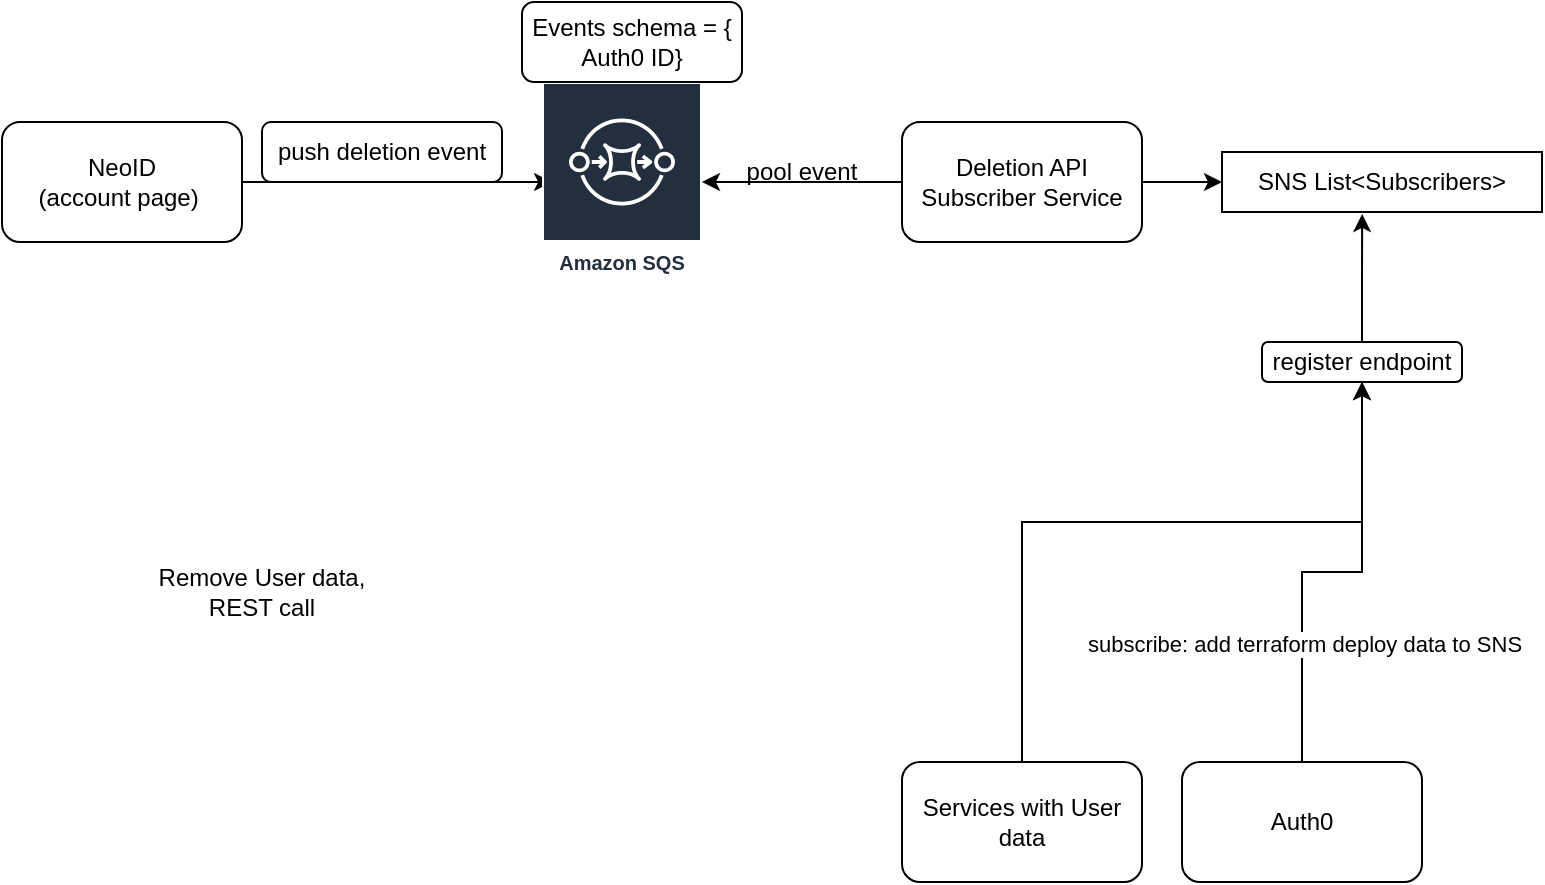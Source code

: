 <mxfile version="21.0.10" type="github" pages="2">
  <diagram name="Page-1" id="IYa1ezcnPaEsrCZXAcXM">
    <mxGraphModel dx="1434" dy="684" grid="1" gridSize="10" guides="1" tooltips="1" connect="1" arrows="1" fold="1" page="1" pageScale="1" pageWidth="850" pageHeight="1100" math="0" shadow="0">
      <root>
        <mxCell id="0" />
        <mxCell id="1" parent="0" />
        <mxCell id="Nz1Wtg8aLeYKFSIZzmMj-4" style="edgeStyle=orthogonalEdgeStyle;rounded=0;orthogonalLoop=1;jettySize=auto;html=1;entryX=0.063;entryY=0.5;entryDx=0;entryDy=0;entryPerimeter=0;" parent="1" source="Nz1Wtg8aLeYKFSIZzmMj-1" target="Nz1Wtg8aLeYKFSIZzmMj-5" edge="1">
          <mxGeometry relative="1" as="geometry">
            <mxPoint x="390" y="99" as="targetPoint" />
          </mxGeometry>
        </mxCell>
        <mxCell id="Nz1Wtg8aLeYKFSIZzmMj-1" value="NeoID&lt;br&gt;(account page)&amp;nbsp;" style="rounded=1;whiteSpace=wrap;html=1;" parent="1" vertex="1">
          <mxGeometry x="60" y="70" width="120" height="60" as="geometry" />
        </mxCell>
        <mxCell id="Nz1Wtg8aLeYKFSIZzmMj-5" value="Amazon SQS" style="sketch=0;outlineConnect=0;fontColor=#232F3E;gradientColor=none;strokeColor=#ffffff;fillColor=#232F3E;dashed=0;verticalLabelPosition=middle;verticalAlign=bottom;align=center;html=1;whiteSpace=wrap;fontSize=10;fontStyle=1;spacing=3;shape=mxgraph.aws4.productIcon;prIcon=mxgraph.aws4.sqs;" parent="1" vertex="1">
          <mxGeometry x="330" y="50" width="80" height="100" as="geometry" />
        </mxCell>
        <mxCell id="8z7cibn4N4m2d4Feg2Af-23" style="edgeStyle=orthogonalEdgeStyle;rounded=0;orthogonalLoop=1;jettySize=auto;html=1;entryX=0.5;entryY=1;entryDx=0;entryDy=0;" edge="1" parent="1" source="Nz1Wtg8aLeYKFSIZzmMj-6" target="8z7cibn4N4m2d4Feg2Af-14">
          <mxGeometry relative="1" as="geometry" />
        </mxCell>
        <mxCell id="8z7cibn4N4m2d4Feg2Af-24" value="subscribe: add terraform deploy data to SNS" style="edgeLabel;html=1;align=center;verticalAlign=middle;resizable=0;points=[];" vertex="1" connectable="0" parent="8z7cibn4N4m2d4Feg2Af-23">
          <mxGeometry x="-0.459" y="-1" relative="1" as="geometry">
            <mxPoint as="offset" />
          </mxGeometry>
        </mxCell>
        <mxCell id="Nz1Wtg8aLeYKFSIZzmMj-6" value="Auth0" style="rounded=1;whiteSpace=wrap;html=1;" parent="1" vertex="1">
          <mxGeometry x="650" y="390" width="120" height="60" as="geometry" />
        </mxCell>
        <mxCell id="8z7cibn4N4m2d4Feg2Af-25" style="edgeStyle=orthogonalEdgeStyle;rounded=0;orthogonalLoop=1;jettySize=auto;html=1;entryX=0.5;entryY=1;entryDx=0;entryDy=0;" edge="1" parent="1" source="Nz1Wtg8aLeYKFSIZzmMj-7" target="8z7cibn4N4m2d4Feg2Af-14">
          <mxGeometry relative="1" as="geometry">
            <Array as="points">
              <mxPoint x="570" y="270" />
              <mxPoint x="740" y="270" />
            </Array>
          </mxGeometry>
        </mxCell>
        <mxCell id="Nz1Wtg8aLeYKFSIZzmMj-7" value="Services with User data" style="rounded=1;whiteSpace=wrap;html=1;" parent="1" vertex="1">
          <mxGeometry x="510" y="390" width="120" height="60" as="geometry" />
        </mxCell>
        <mxCell id="Nz1Wtg8aLeYKFSIZzmMj-10" value="Remove User data, &lt;br&gt;REST call" style="text;strokeColor=none;align=center;fillColor=none;html=1;verticalAlign=middle;whiteSpace=wrap;rounded=0;" parent="1" vertex="1">
          <mxGeometry x="110" y="290" width="160" height="30" as="geometry" />
        </mxCell>
        <mxCell id="8z7cibn4N4m2d4Feg2Af-2" style="edgeStyle=orthogonalEdgeStyle;rounded=0;orthogonalLoop=1;jettySize=auto;html=1;" edge="1" parent="1" source="8z7cibn4N4m2d4Feg2Af-1" target="Nz1Wtg8aLeYKFSIZzmMj-5">
          <mxGeometry relative="1" as="geometry" />
        </mxCell>
        <mxCell id="8z7cibn4N4m2d4Feg2Af-7" style="edgeStyle=orthogonalEdgeStyle;rounded=0;orthogonalLoop=1;jettySize=auto;html=1;entryX=0;entryY=0.5;entryDx=0;entryDy=0;" edge="1" parent="1" source="8z7cibn4N4m2d4Feg2Af-1" target="8z7cibn4N4m2d4Feg2Af-6">
          <mxGeometry relative="1" as="geometry" />
        </mxCell>
        <mxCell id="8z7cibn4N4m2d4Feg2Af-1" value="Deletion API Subscriber Service" style="rounded=1;whiteSpace=wrap;html=1;" vertex="1" parent="1">
          <mxGeometry x="510" y="70" width="120" height="60" as="geometry" />
        </mxCell>
        <mxCell id="8z7cibn4N4m2d4Feg2Af-5" value="pool event" style="text;strokeColor=none;align=center;fillColor=none;html=1;verticalAlign=middle;whiteSpace=wrap;rounded=0;" vertex="1" parent="1">
          <mxGeometry x="430" y="80" width="60" height="30" as="geometry" />
        </mxCell>
        <mxCell id="8z7cibn4N4m2d4Feg2Af-6" value="SNS List&amp;lt;Subscribers&amp;gt;" style="whiteSpace=wrap;html=1;" vertex="1" parent="1">
          <mxGeometry x="670" y="85" width="160" height="30" as="geometry" />
        </mxCell>
        <mxCell id="8z7cibn4N4m2d4Feg2Af-10" value="Events schema = {&lt;br&gt;Auth0 ID}" style="rounded=1;whiteSpace=wrap;html=1;" vertex="1" parent="1">
          <mxGeometry x="320" y="10" width="110" height="40" as="geometry" />
        </mxCell>
        <mxCell id="8z7cibn4N4m2d4Feg2Af-11" value="push deletion event" style="rounded=1;whiteSpace=wrap;html=1;" vertex="1" parent="1">
          <mxGeometry x="190" y="70" width="120" height="30" as="geometry" />
        </mxCell>
        <mxCell id="8z7cibn4N4m2d4Feg2Af-19" style="edgeStyle=orthogonalEdgeStyle;rounded=0;orthogonalLoop=1;jettySize=auto;html=1;entryX=0.438;entryY=1.033;entryDx=0;entryDy=0;entryPerimeter=0;" edge="1" parent="1" source="8z7cibn4N4m2d4Feg2Af-14" target="8z7cibn4N4m2d4Feg2Af-6">
          <mxGeometry relative="1" as="geometry" />
        </mxCell>
        <mxCell id="8z7cibn4N4m2d4Feg2Af-14" value="register endpoint" style="rounded=1;whiteSpace=wrap;html=1;" vertex="1" parent="1">
          <mxGeometry x="690" y="180" width="100" height="20" as="geometry" />
        </mxCell>
      </root>
    </mxGraphModel>
  </diagram>
  <diagram id="_gFwIaEKsGDbav-vVGQ9" name="Page-2">
    <mxGraphModel dx="1434" dy="627" grid="1" gridSize="10" guides="1" tooltips="1" connect="1" arrows="1" fold="1" page="1" pageScale="1" pageWidth="850" pageHeight="1100" math="0" shadow="0">
      <root>
        <mxCell id="0" />
        <mxCell id="1" parent="0" />
        <mxCell id="NjZTjwn0VH7vxm0jqkhB-1" value="" style="edgeStyle=none;orthogonalLoop=1;jettySize=auto;html=1;rounded=0;" edge="1" parent="1">
          <mxGeometry width="80" relative="1" as="geometry">
            <mxPoint x="80" y="80" as="sourcePoint" />
            <mxPoint x="80" y="610" as="targetPoint" />
            <Array as="points" />
          </mxGeometry>
        </mxCell>
        <mxCell id="NjZTjwn0VH7vxm0jqkhB-2" value="neoid" style="text;strokeColor=none;align=center;fillColor=none;html=1;verticalAlign=middle;whiteSpace=wrap;rounded=0;" vertex="1" parent="1">
          <mxGeometry x="50" y="40" width="60" height="30" as="geometry" />
        </mxCell>
        <mxCell id="NjZTjwn0VH7vxm0jqkhB-3" value="" style="edgeStyle=none;orthogonalLoop=1;jettySize=auto;html=1;rounded=0;" edge="1" parent="1">
          <mxGeometry width="80" relative="1" as="geometry">
            <mxPoint x="280" y="80" as="sourcePoint" />
            <mxPoint x="280" y="620" as="targetPoint" />
            <Array as="points" />
          </mxGeometry>
        </mxCell>
        <mxCell id="NjZTjwn0VH7vxm0jqkhB-4" value="SQS" style="text;strokeColor=none;align=center;fillColor=none;html=1;verticalAlign=middle;whiteSpace=wrap;rounded=0;" vertex="1" parent="1">
          <mxGeometry x="250" y="50" width="60" height="30" as="geometry" />
        </mxCell>
        <mxCell id="NjZTjwn0VH7vxm0jqkhB-5" value="" style="edgeStyle=none;orthogonalLoop=1;jettySize=auto;html=1;rounded=0;" edge="1" parent="1">
          <mxGeometry width="80" relative="1" as="geometry">
            <mxPoint x="480" y="80" as="sourcePoint" />
            <mxPoint x="480" y="620" as="targetPoint" />
            <Array as="points" />
          </mxGeometry>
        </mxCell>
        <mxCell id="NjZTjwn0VH7vxm0jqkhB-7" value="" style="edgeStyle=none;orthogonalLoop=1;jettySize=auto;html=1;rounded=0;" edge="1" parent="1">
          <mxGeometry width="80" relative="1" as="geometry">
            <mxPoint x="640" y="80" as="sourcePoint" />
            <mxPoint x="640" y="620" as="targetPoint" />
            <Array as="points" />
          </mxGeometry>
        </mxCell>
        <mxCell id="NjZTjwn0VH7vxm0jqkhB-8" value="SNS" style="text;strokeColor=none;align=center;fillColor=none;html=1;verticalAlign=middle;whiteSpace=wrap;rounded=0;" vertex="1" parent="1">
          <mxGeometry x="610" y="50" width="60" height="30" as="geometry" />
        </mxCell>
        <mxCell id="NjZTjwn0VH7vxm0jqkhB-9" value="" style="edgeStyle=none;orthogonalLoop=1;jettySize=auto;html=1;rounded=0;" edge="1" parent="1" source="NjZTjwn0VH7vxm0jqkhB-26">
          <mxGeometry width="80" relative="1" as="geometry">
            <mxPoint x="790" y="80" as="sourcePoint" />
            <mxPoint x="790" y="620" as="targetPoint" />
            <Array as="points" />
          </mxGeometry>
        </mxCell>
        <mxCell id="NjZTjwn0VH7vxm0jqkhB-11" value="" style="edgeStyle=none;orthogonalLoop=1;jettySize=auto;html=1;rounded=0;" edge="1" parent="1">
          <mxGeometry width="80" relative="1" as="geometry">
            <mxPoint x="80" y="90" as="sourcePoint" />
            <mxPoint x="280" y="90" as="targetPoint" />
            <Array as="points" />
          </mxGeometry>
        </mxCell>
        <mxCell id="NjZTjwn0VH7vxm0jqkhB-12" value="remove event {User Autho ID}" style="text;strokeColor=none;align=center;fillColor=none;html=1;verticalAlign=middle;whiteSpace=wrap;rounded=0;" vertex="1" parent="1">
          <mxGeometry x="120" y="60" width="120" height="30" as="geometry" />
        </mxCell>
        <mxCell id="NjZTjwn0VH7vxm0jqkhB-13" value="API" style="text;strokeColor=none;align=center;fillColor=none;html=1;verticalAlign=middle;whiteSpace=wrap;rounded=0;" vertex="1" parent="1">
          <mxGeometry x="450" y="50" width="60" height="30" as="geometry" />
        </mxCell>
        <mxCell id="NjZTjwn0VH7vxm0jqkhB-14" value="" style="edgeStyle=none;orthogonalLoop=1;jettySize=auto;html=1;rounded=0;" edge="1" parent="1">
          <mxGeometry width="80" relative="1" as="geometry">
            <mxPoint x="480" y="100" as="sourcePoint" />
            <mxPoint x="280" y="100" as="targetPoint" />
            <Array as="points" />
          </mxGeometry>
        </mxCell>
        <mxCell id="NjZTjwn0VH7vxm0jqkhB-15" value="consume event" style="text;strokeColor=none;align=center;fillColor=none;html=1;verticalAlign=middle;whiteSpace=wrap;rounded=0;" vertex="1" parent="1">
          <mxGeometry x="330" y="80" width="110" height="30" as="geometry" />
        </mxCell>
        <mxCell id="NjZTjwn0VH7vxm0jqkhB-18" value="" style="edgeStyle=none;orthogonalLoop=1;jettySize=auto;html=1;rounded=0;entryX=0.5;entryY=1;entryDx=0;entryDy=0;" edge="1" parent="1" target="NjZTjwn0VH7vxm0jqkhB-8">
          <mxGeometry width="80" relative="1" as="geometry">
            <mxPoint x="790" y="80" as="sourcePoint" />
            <mxPoint x="870" y="80" as="targetPoint" />
            <Array as="points" />
          </mxGeometry>
        </mxCell>
        <mxCell id="NjZTjwn0VH7vxm0jqkhB-19" value="register" style="text;strokeColor=none;align=center;fillColor=none;html=1;verticalAlign=middle;whiteSpace=wrap;rounded=0;" vertex="1" parent="1">
          <mxGeometry x="690" y="60" width="60" height="30" as="geometry" />
        </mxCell>
        <mxCell id="NjZTjwn0VH7vxm0jqkhB-20" value="User content Service" style="text;strokeColor=none;align=center;fillColor=none;html=1;verticalAlign=middle;whiteSpace=wrap;rounded=0;" vertex="1" parent="1">
          <mxGeometry x="760" y="40" width="60" height="30" as="geometry" />
        </mxCell>
        <mxCell id="NjZTjwn0VH7vxm0jqkhB-21" value="" style="edgeStyle=none;orthogonalLoop=1;jettySize=auto;html=1;rounded=0;" edge="1" parent="1">
          <mxGeometry width="80" relative="1" as="geometry">
            <mxPoint x="480" y="120" as="sourcePoint" />
            <mxPoint x="640" y="120" as="targetPoint" />
            <Array as="points" />
          </mxGeometry>
        </mxCell>
        <mxCell id="NjZTjwn0VH7vxm0jqkhB-23" value="totify SNS topic" style="text;strokeColor=none;align=center;fillColor=none;html=1;verticalAlign=middle;whiteSpace=wrap;rounded=0;" vertex="1" parent="1">
          <mxGeometry x="510" y="100" width="100" height="30" as="geometry" />
        </mxCell>
        <mxCell id="NjZTjwn0VH7vxm0jqkhB-24" value="" style="edgeStyle=none;orthogonalLoop=1;jettySize=auto;html=1;rounded=0;" edge="1" parent="1">
          <mxGeometry width="80" relative="1" as="geometry">
            <mxPoint x="640" y="140" as="sourcePoint" />
            <mxPoint x="790" y="140" as="targetPoint" />
            <Array as="points" />
          </mxGeometry>
        </mxCell>
        <mxCell id="NjZTjwn0VH7vxm0jqkhB-25" value="notify subscribers" style="text;strokeColor=none;align=center;fillColor=none;html=1;verticalAlign=middle;whiteSpace=wrap;rounded=0;" vertex="1" parent="1">
          <mxGeometry x="660" y="120" width="100" height="30" as="geometry" />
        </mxCell>
        <mxCell id="NjZTjwn0VH7vxm0jqkhB-27" value="" style="edgeStyle=none;orthogonalLoop=1;jettySize=auto;html=1;rounded=0;" edge="1" parent="1" target="NjZTjwn0VH7vxm0jqkhB-26">
          <mxGeometry width="80" relative="1" as="geometry">
            <mxPoint x="790" y="80" as="sourcePoint" />
            <mxPoint x="790" y="620" as="targetPoint" />
            <Array as="points" />
          </mxGeometry>
        </mxCell>
        <mxCell id="NjZTjwn0VH7vxm0jqkhB-26" value="" style="rounded=0;whiteSpace=wrap;html=1;" vertex="1" parent="1">
          <mxGeometry x="785" y="140" width="10" height="50" as="geometry" />
        </mxCell>
        <mxCell id="NjZTjwn0VH7vxm0jqkhB-28" value="user data removed" style="text;strokeColor=none;align=center;fillColor=none;html=1;verticalAlign=middle;whiteSpace=wrap;rounded=0;" vertex="1" parent="1">
          <mxGeometry x="790" y="150" width="60" height="30" as="geometry" />
        </mxCell>
        <mxCell id="NjZTjwn0VH7vxm0jqkhB-29" value="" style="edgeStyle=none;orthogonalLoop=1;jettySize=auto;html=1;rounded=0;" edge="1" parent="1">
          <mxGeometry width="80" relative="1" as="geometry">
            <mxPoint x="785" y="190" as="sourcePoint" />
            <mxPoint x="480" y="190" as="targetPoint" />
            <Array as="points" />
          </mxGeometry>
        </mxCell>
        <mxCell id="NjZTjwn0VH7vxm0jqkhB-30" value="notify user data was removed, and delete corresponding event" style="text;strokeColor=none;align=center;fillColor=none;html=1;verticalAlign=middle;whiteSpace=wrap;rounded=0;" vertex="1" parent="1">
          <mxGeometry x="495" y="150" width="130" height="30" as="geometry" />
        </mxCell>
      </root>
    </mxGraphModel>
  </diagram>
</mxfile>
